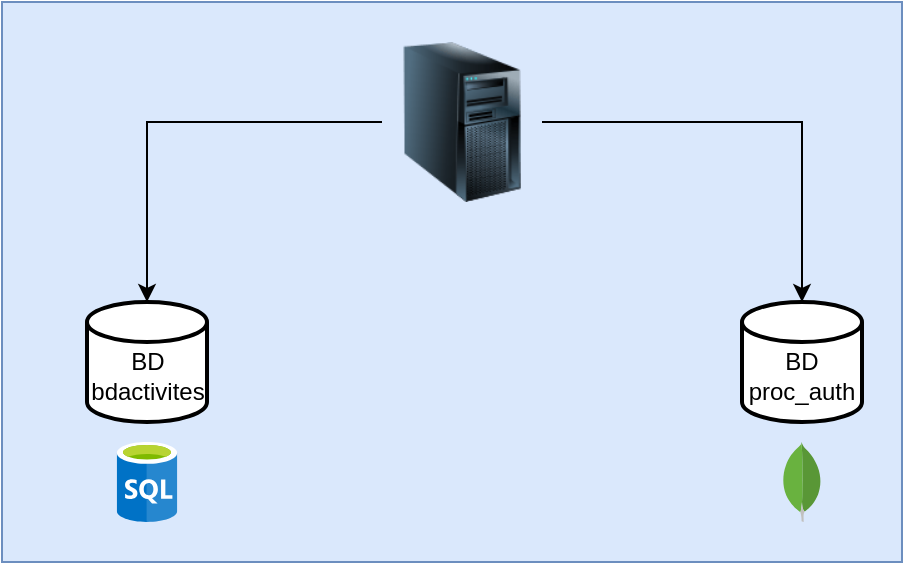 <mxfile version="26.1.1">
  <diagram name="Page-1" id="NhgU1Clbsrlby51GEBpc">
    <mxGraphModel dx="1434" dy="844" grid="1" gridSize="10" guides="1" tooltips="1" connect="1" arrows="1" fold="1" page="1" pageScale="1" pageWidth="827" pageHeight="1169" math="0" shadow="0">
      <root>
        <mxCell id="0" />
        <mxCell id="1" parent="0" />
        <mxCell id="6X_uGSzdHGrAZ-um2Fmt-1" value="" style="rounded=0;whiteSpace=wrap;html=1;fillColor=#dae8fc;strokeColor=#6c8ebf;" parent="1" vertex="1">
          <mxGeometry x="180" y="1160" width="450" height="280" as="geometry" />
        </mxCell>
        <mxCell id="6X_uGSzdHGrAZ-um2Fmt-34" style="edgeStyle=orthogonalEdgeStyle;rounded=0;orthogonalLoop=1;jettySize=auto;html=1;" parent="1" source="6X_uGSzdHGrAZ-um2Fmt-2" target="6X_uGSzdHGrAZ-um2Fmt-21" edge="1">
          <mxGeometry relative="1" as="geometry" />
        </mxCell>
        <mxCell id="6X_uGSzdHGrAZ-um2Fmt-2" value="" style="image;html=1;image=img/lib/clip_art/computers/Server_Tower_128x128.png" parent="1" vertex="1">
          <mxGeometry x="370" y="1180" width="80" height="80" as="geometry" />
        </mxCell>
        <mxCell id="6X_uGSzdHGrAZ-um2Fmt-8" value="&lt;br&gt;BD&lt;br&gt;bdactivites" style="strokeWidth=2;html=1;shape=mxgraph.flowchart.database;whiteSpace=wrap;" parent="1" vertex="1">
          <mxGeometry x="222.5" y="1310" width="60" height="60" as="geometry" />
        </mxCell>
        <mxCell id="6X_uGSzdHGrAZ-um2Fmt-16" style="edgeStyle=orthogonalEdgeStyle;rounded=0;orthogonalLoop=1;jettySize=auto;html=1;entryX=0.5;entryY=0;entryDx=0;entryDy=0;entryPerimeter=0;" parent="1" source="6X_uGSzdHGrAZ-um2Fmt-2" target="6X_uGSzdHGrAZ-um2Fmt-8" edge="1">
          <mxGeometry relative="1" as="geometry" />
        </mxCell>
        <mxCell id="6X_uGSzdHGrAZ-um2Fmt-21" value="&lt;br&gt;BD&lt;div&gt;proc_auth&lt;/div&gt;" style="strokeWidth=2;html=1;shape=mxgraph.flowchart.database;whiteSpace=wrap;" parent="1" vertex="1">
          <mxGeometry x="550" y="1310" width="60" height="60" as="geometry" />
        </mxCell>
        <mxCell id="6X_uGSzdHGrAZ-um2Fmt-30" value="" style="dashed=0;outlineConnect=0;html=1;align=center;labelPosition=center;verticalLabelPosition=bottom;verticalAlign=top;shape=mxgraph.weblogos.mongodb" parent="1" vertex="1">
          <mxGeometry x="570" y="1380" width="20" height="40" as="geometry" />
        </mxCell>
        <mxCell id="6X_uGSzdHGrAZ-um2Fmt-32" value="" style="image;sketch=0;aspect=fixed;html=1;points=[];align=center;fontSize=12;image=img/lib/mscae/SQL_Database_generic.svg;" parent="1" vertex="1">
          <mxGeometry x="237.3" y="1380" width="30.4" height="40" as="geometry" />
        </mxCell>
        <mxCell id="6X_uGSzdHGrAZ-um2Fmt-37" style="edgeStyle=orthogonalEdgeStyle;rounded=0;orthogonalLoop=1;jettySize=auto;html=1;exitX=0.5;exitY=1;exitDx=0;exitDy=0;" parent="1" source="6X_uGSzdHGrAZ-um2Fmt-1" target="6X_uGSzdHGrAZ-um2Fmt-1" edge="1">
          <mxGeometry relative="1" as="geometry" />
        </mxCell>
      </root>
    </mxGraphModel>
  </diagram>
</mxfile>
